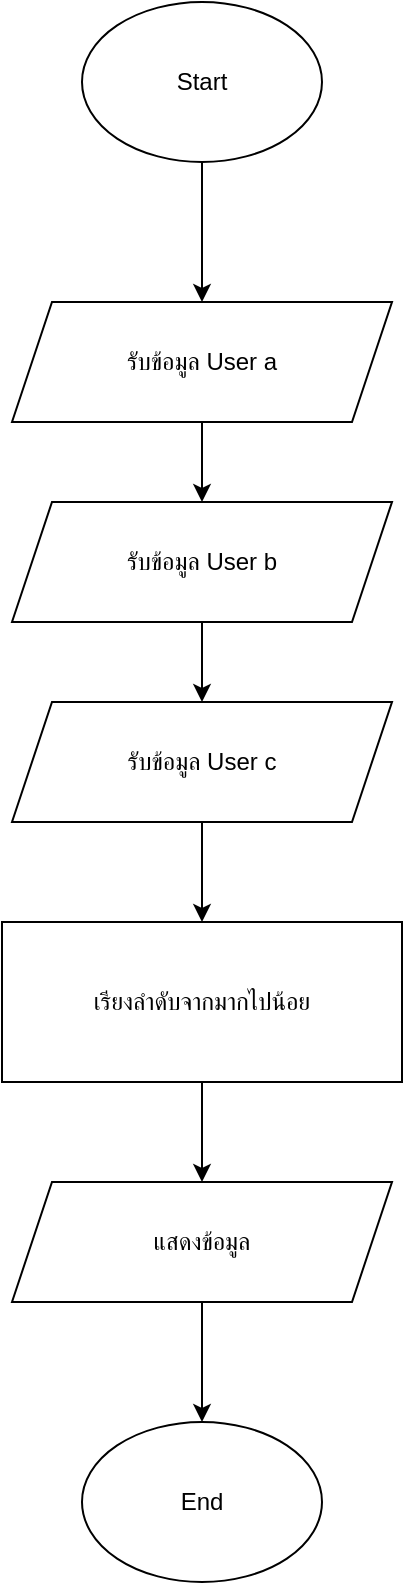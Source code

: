 <mxfile version="25.0.1">
  <diagram name="หน้า-1" id="W7zdX_wYxOVHVFCHYQde">
    <mxGraphModel dx="3029" dy="1358" grid="1" gridSize="10" guides="1" tooltips="1" connect="1" arrows="1" fold="1" page="1" pageScale="1" pageWidth="827" pageHeight="1169" math="0" shadow="0">
      <root>
        <mxCell id="0" />
        <mxCell id="1" parent="0" />
        <mxCell id="hDcJbBMgnXzMHfocIpxT-1" value="" style="edgeStyle=orthogonalEdgeStyle;rounded=0;orthogonalLoop=1;jettySize=auto;html=1;entryX=0.5;entryY=0;entryDx=0;entryDy=0;" edge="1" parent="1" source="hDcJbBMgnXzMHfocIpxT-2" target="hDcJbBMgnXzMHfocIpxT-4">
          <mxGeometry relative="1" as="geometry">
            <mxPoint x="414" y="160" as="targetPoint" />
          </mxGeometry>
        </mxCell>
        <mxCell id="hDcJbBMgnXzMHfocIpxT-2" value="Start" style="ellipse;whiteSpace=wrap;html=1;" vertex="1" parent="1">
          <mxGeometry x="354" y="40" width="120" height="80" as="geometry" />
        </mxCell>
        <mxCell id="hDcJbBMgnXzMHfocIpxT-17" value="" style="edgeStyle=orthogonalEdgeStyle;rounded=0;orthogonalLoop=1;jettySize=auto;html=1;" edge="1" parent="1" source="hDcJbBMgnXzMHfocIpxT-4" target="hDcJbBMgnXzMHfocIpxT-16">
          <mxGeometry relative="1" as="geometry" />
        </mxCell>
        <mxCell id="hDcJbBMgnXzMHfocIpxT-4" value="รับข้อมูล User a" style="shape=parallelogram;perimeter=parallelogramPerimeter;whiteSpace=wrap;html=1;fixedSize=1;" vertex="1" parent="1">
          <mxGeometry x="319" y="190" width="190" height="60" as="geometry" />
        </mxCell>
        <mxCell id="hDcJbBMgnXzMHfocIpxT-5" value="End" style="ellipse;whiteSpace=wrap;html=1;" vertex="1" parent="1">
          <mxGeometry x="354" y="750" width="120" height="80" as="geometry" />
        </mxCell>
        <mxCell id="hDcJbBMgnXzMHfocIpxT-8" value="" style="edgeStyle=orthogonalEdgeStyle;rounded=0;orthogonalLoop=1;jettySize=auto;html=1;entryX=0.5;entryY=0;entryDx=0;entryDy=0;" edge="1" parent="1" source="hDcJbBMgnXzMHfocIpxT-9" target="hDcJbBMgnXzMHfocIpxT-5">
          <mxGeometry relative="1" as="geometry">
            <mxPoint x="414" y="745" as="targetPoint" />
          </mxGeometry>
        </mxCell>
        <mxCell id="hDcJbBMgnXzMHfocIpxT-9" value="แสดงข้อมูล" style="shape=parallelogram;perimeter=parallelogramPerimeter;whiteSpace=wrap;html=1;fixedSize=1;" vertex="1" parent="1">
          <mxGeometry x="319" y="630" width="190" height="60" as="geometry" />
        </mxCell>
        <mxCell id="hDcJbBMgnXzMHfocIpxT-20" value="" style="edgeStyle=orthogonalEdgeStyle;rounded=0;orthogonalLoop=1;jettySize=auto;html=1;" edge="1" parent="1" source="hDcJbBMgnXzMHfocIpxT-15" target="hDcJbBMgnXzMHfocIpxT-19">
          <mxGeometry relative="1" as="geometry" />
        </mxCell>
        <mxCell id="hDcJbBMgnXzMHfocIpxT-15" value="รับข้อมูล User c" style="shape=parallelogram;perimeter=parallelogramPerimeter;whiteSpace=wrap;html=1;fixedSize=1;" vertex="1" parent="1">
          <mxGeometry x="319" y="390" width="190" height="60" as="geometry" />
        </mxCell>
        <mxCell id="hDcJbBMgnXzMHfocIpxT-18" value="" style="edgeStyle=orthogonalEdgeStyle;rounded=0;orthogonalLoop=1;jettySize=auto;html=1;" edge="1" parent="1" source="hDcJbBMgnXzMHfocIpxT-16" target="hDcJbBMgnXzMHfocIpxT-15">
          <mxGeometry relative="1" as="geometry" />
        </mxCell>
        <mxCell id="hDcJbBMgnXzMHfocIpxT-16" value="รับข้อมูล User b" style="shape=parallelogram;perimeter=parallelogramPerimeter;whiteSpace=wrap;html=1;fixedSize=1;" vertex="1" parent="1">
          <mxGeometry x="319" y="290" width="190" height="60" as="geometry" />
        </mxCell>
        <mxCell id="hDcJbBMgnXzMHfocIpxT-21" value="" style="edgeStyle=orthogonalEdgeStyle;rounded=0;orthogonalLoop=1;jettySize=auto;html=1;" edge="1" parent="1" source="hDcJbBMgnXzMHfocIpxT-19" target="hDcJbBMgnXzMHfocIpxT-9">
          <mxGeometry relative="1" as="geometry" />
        </mxCell>
        <mxCell id="hDcJbBMgnXzMHfocIpxT-19" value="เรียงลำดับจากมากไปน้อย" style="rounded=0;whiteSpace=wrap;html=1;" vertex="1" parent="1">
          <mxGeometry x="314" y="500" width="200" height="80" as="geometry" />
        </mxCell>
      </root>
    </mxGraphModel>
  </diagram>
</mxfile>
